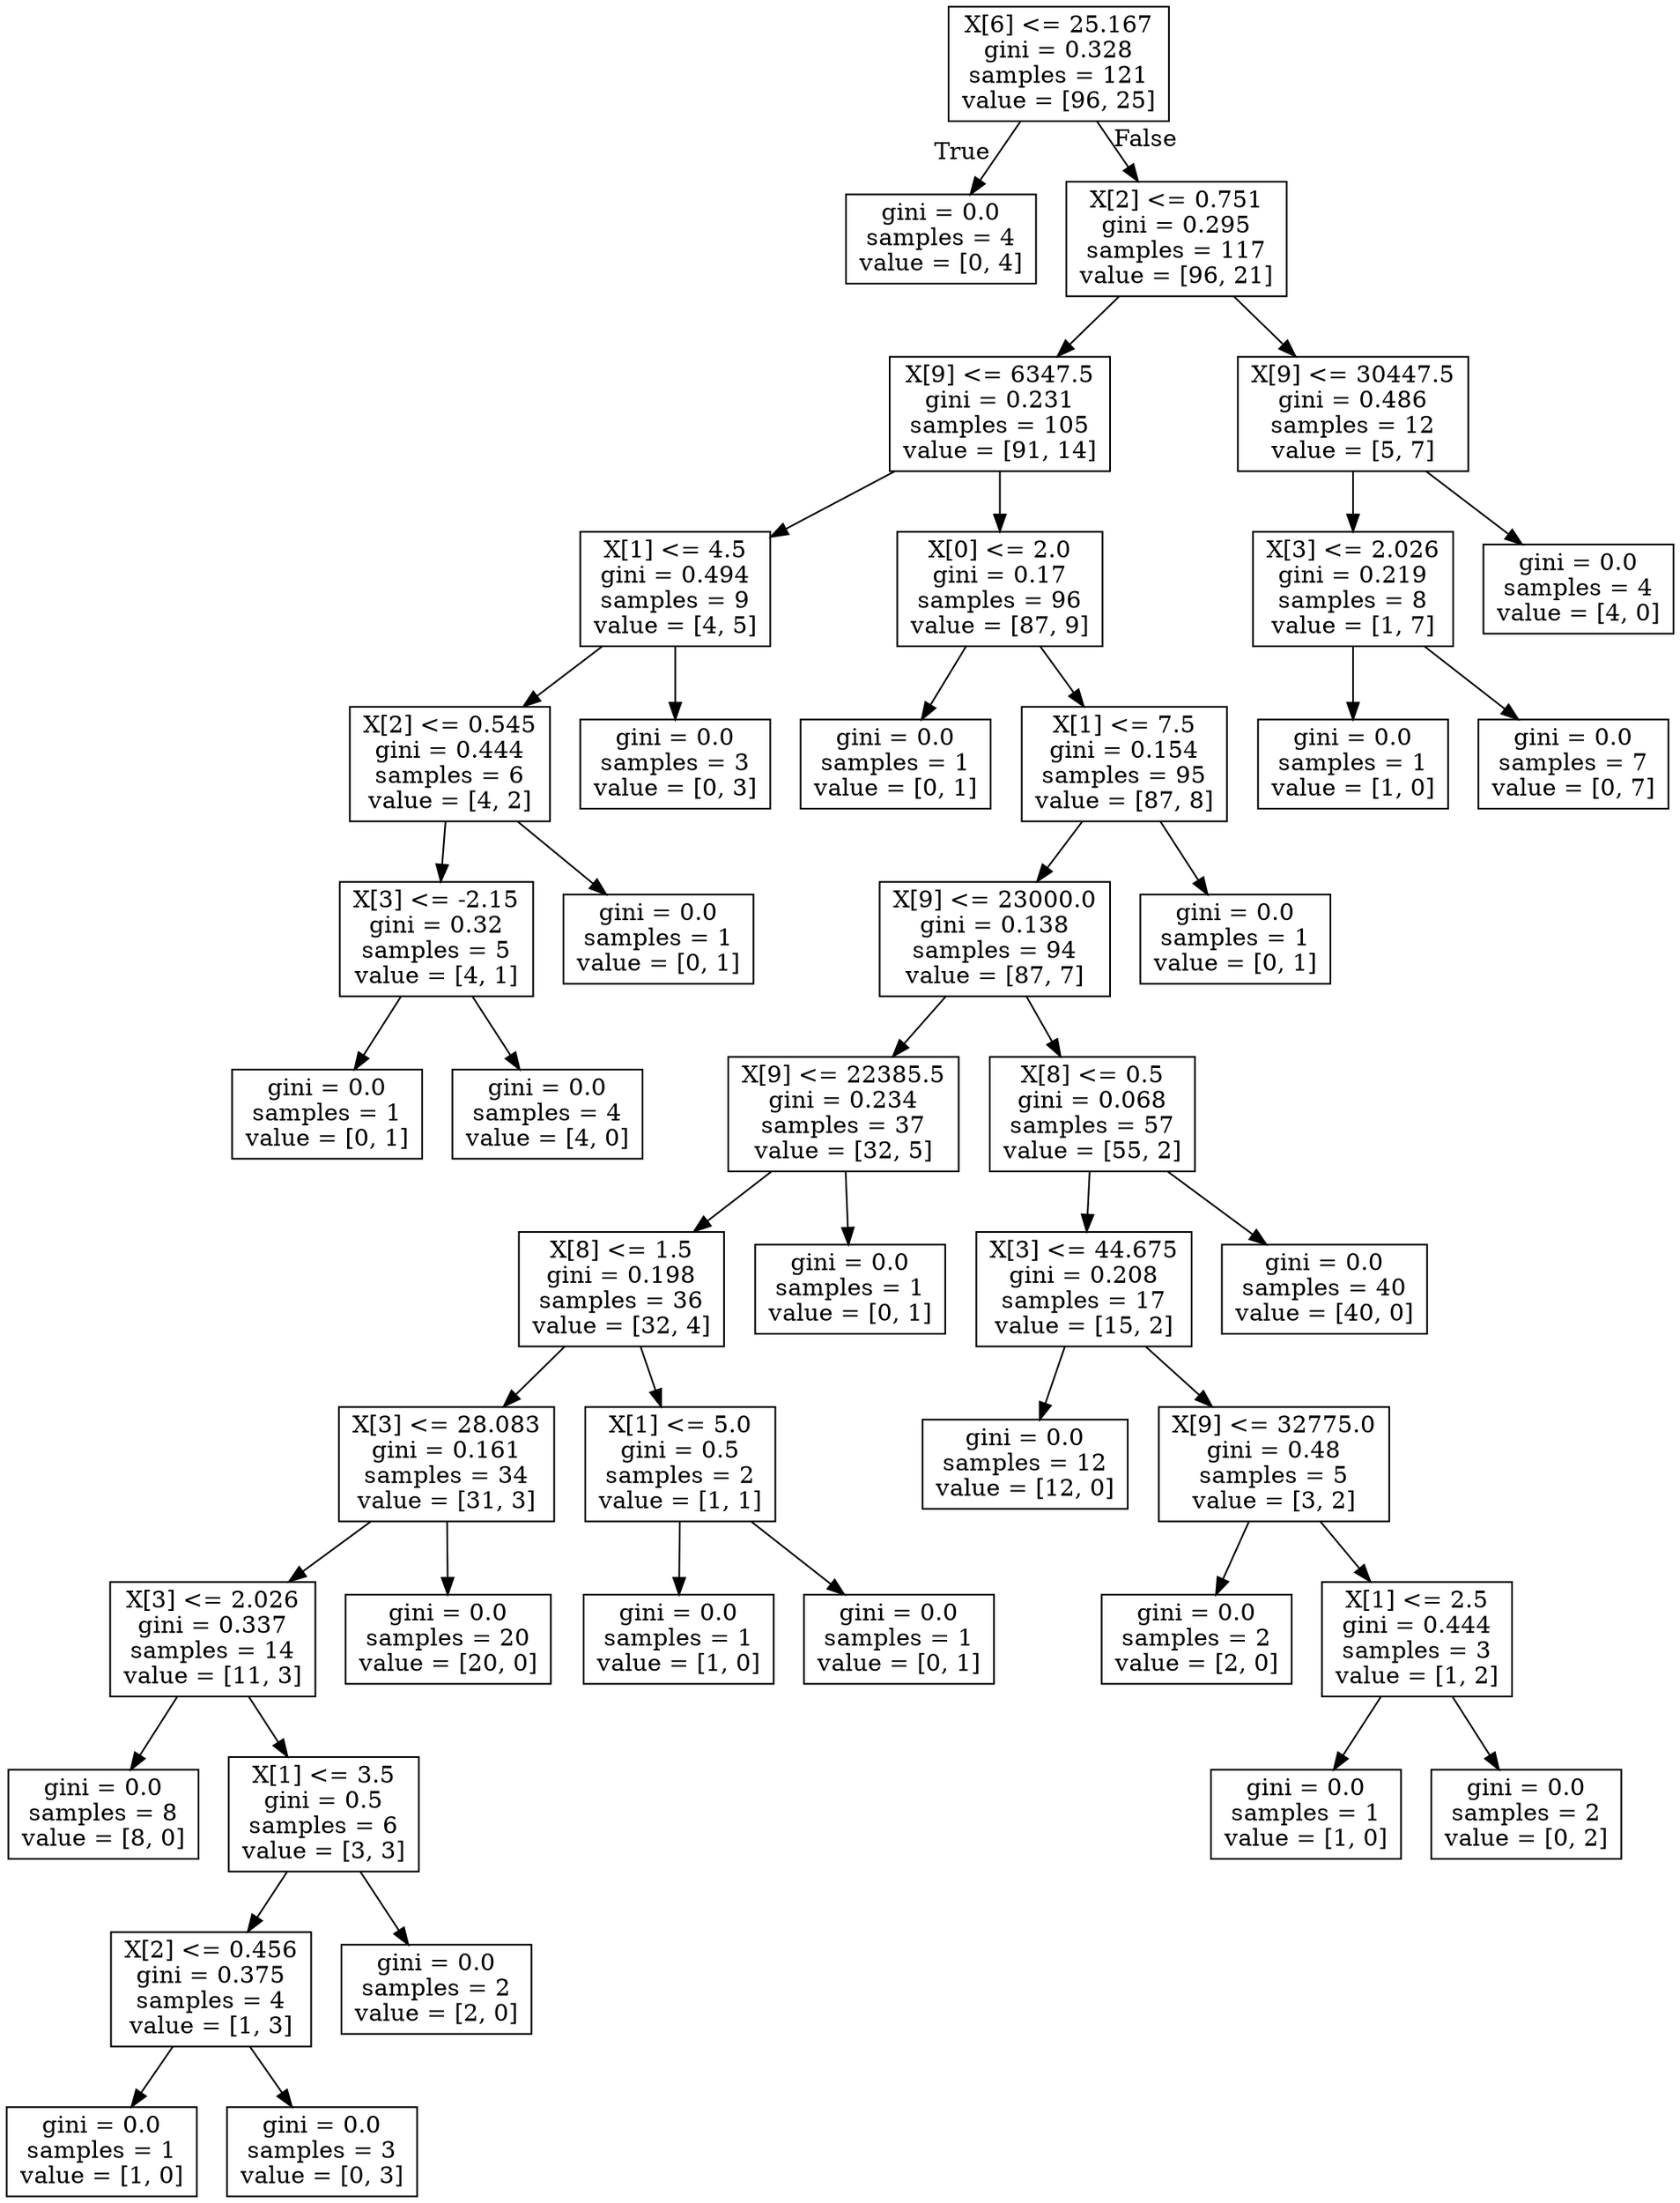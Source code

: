 digraph Tree {
node [shape=box] ;
0 [label="X[6] <= 25.167\ngini = 0.328\nsamples = 121\nvalue = [96, 25]"] ;
1 [label="gini = 0.0\nsamples = 4\nvalue = [0, 4]"] ;
0 -> 1 [labeldistance=2.5, labelangle=45, headlabel="True"] ;
2 [label="X[2] <= 0.751\ngini = 0.295\nsamples = 117\nvalue = [96, 21]"] ;
0 -> 2 [labeldistance=2.5, labelangle=-45, headlabel="False"] ;
3 [label="X[9] <= 6347.5\ngini = 0.231\nsamples = 105\nvalue = [91, 14]"] ;
2 -> 3 ;
4 [label="X[1] <= 4.5\ngini = 0.494\nsamples = 9\nvalue = [4, 5]"] ;
3 -> 4 ;
5 [label="X[2] <= 0.545\ngini = 0.444\nsamples = 6\nvalue = [4, 2]"] ;
4 -> 5 ;
6 [label="X[3] <= -2.15\ngini = 0.32\nsamples = 5\nvalue = [4, 1]"] ;
5 -> 6 ;
7 [label="gini = 0.0\nsamples = 1\nvalue = [0, 1]"] ;
6 -> 7 ;
8 [label="gini = 0.0\nsamples = 4\nvalue = [4, 0]"] ;
6 -> 8 ;
9 [label="gini = 0.0\nsamples = 1\nvalue = [0, 1]"] ;
5 -> 9 ;
10 [label="gini = 0.0\nsamples = 3\nvalue = [0, 3]"] ;
4 -> 10 ;
11 [label="X[0] <= 2.0\ngini = 0.17\nsamples = 96\nvalue = [87, 9]"] ;
3 -> 11 ;
12 [label="gini = 0.0\nsamples = 1\nvalue = [0, 1]"] ;
11 -> 12 ;
13 [label="X[1] <= 7.5\ngini = 0.154\nsamples = 95\nvalue = [87, 8]"] ;
11 -> 13 ;
14 [label="X[9] <= 23000.0\ngini = 0.138\nsamples = 94\nvalue = [87, 7]"] ;
13 -> 14 ;
15 [label="X[9] <= 22385.5\ngini = 0.234\nsamples = 37\nvalue = [32, 5]"] ;
14 -> 15 ;
16 [label="X[8] <= 1.5\ngini = 0.198\nsamples = 36\nvalue = [32, 4]"] ;
15 -> 16 ;
17 [label="X[3] <= 28.083\ngini = 0.161\nsamples = 34\nvalue = [31, 3]"] ;
16 -> 17 ;
18 [label="X[3] <= 2.026\ngini = 0.337\nsamples = 14\nvalue = [11, 3]"] ;
17 -> 18 ;
19 [label="gini = 0.0\nsamples = 8\nvalue = [8, 0]"] ;
18 -> 19 ;
20 [label="X[1] <= 3.5\ngini = 0.5\nsamples = 6\nvalue = [3, 3]"] ;
18 -> 20 ;
21 [label="X[2] <= 0.456\ngini = 0.375\nsamples = 4\nvalue = [1, 3]"] ;
20 -> 21 ;
22 [label="gini = 0.0\nsamples = 1\nvalue = [1, 0]"] ;
21 -> 22 ;
23 [label="gini = 0.0\nsamples = 3\nvalue = [0, 3]"] ;
21 -> 23 ;
24 [label="gini = 0.0\nsamples = 2\nvalue = [2, 0]"] ;
20 -> 24 ;
25 [label="gini = 0.0\nsamples = 20\nvalue = [20, 0]"] ;
17 -> 25 ;
26 [label="X[1] <= 5.0\ngini = 0.5\nsamples = 2\nvalue = [1, 1]"] ;
16 -> 26 ;
27 [label="gini = 0.0\nsamples = 1\nvalue = [1, 0]"] ;
26 -> 27 ;
28 [label="gini = 0.0\nsamples = 1\nvalue = [0, 1]"] ;
26 -> 28 ;
29 [label="gini = 0.0\nsamples = 1\nvalue = [0, 1]"] ;
15 -> 29 ;
30 [label="X[8] <= 0.5\ngini = 0.068\nsamples = 57\nvalue = [55, 2]"] ;
14 -> 30 ;
31 [label="X[3] <= 44.675\ngini = 0.208\nsamples = 17\nvalue = [15, 2]"] ;
30 -> 31 ;
32 [label="gini = 0.0\nsamples = 12\nvalue = [12, 0]"] ;
31 -> 32 ;
33 [label="X[9] <= 32775.0\ngini = 0.48\nsamples = 5\nvalue = [3, 2]"] ;
31 -> 33 ;
34 [label="gini = 0.0\nsamples = 2\nvalue = [2, 0]"] ;
33 -> 34 ;
35 [label="X[1] <= 2.5\ngini = 0.444\nsamples = 3\nvalue = [1, 2]"] ;
33 -> 35 ;
36 [label="gini = 0.0\nsamples = 1\nvalue = [1, 0]"] ;
35 -> 36 ;
37 [label="gini = 0.0\nsamples = 2\nvalue = [0, 2]"] ;
35 -> 37 ;
38 [label="gini = 0.0\nsamples = 40\nvalue = [40, 0]"] ;
30 -> 38 ;
39 [label="gini = 0.0\nsamples = 1\nvalue = [0, 1]"] ;
13 -> 39 ;
40 [label="X[9] <= 30447.5\ngini = 0.486\nsamples = 12\nvalue = [5, 7]"] ;
2 -> 40 ;
41 [label="X[3] <= 2.026\ngini = 0.219\nsamples = 8\nvalue = [1, 7]"] ;
40 -> 41 ;
42 [label="gini = 0.0\nsamples = 1\nvalue = [1, 0]"] ;
41 -> 42 ;
43 [label="gini = 0.0\nsamples = 7\nvalue = [0, 7]"] ;
41 -> 43 ;
44 [label="gini = 0.0\nsamples = 4\nvalue = [4, 0]"] ;
40 -> 44 ;
}
